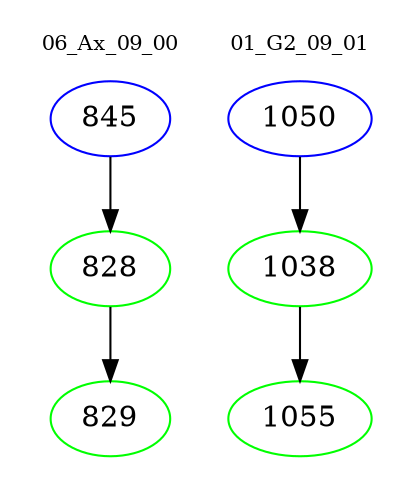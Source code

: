 digraph{
subgraph cluster_0 {
color = white
label = "06_Ax_09_00";
fontsize=10;
T0_845 [label="845", color="blue"]
T0_845 -> T0_828 [color="black"]
T0_828 [label="828", color="green"]
T0_828 -> T0_829 [color="black"]
T0_829 [label="829", color="green"]
}
subgraph cluster_1 {
color = white
label = "01_G2_09_01";
fontsize=10;
T1_1050 [label="1050", color="blue"]
T1_1050 -> T1_1038 [color="black"]
T1_1038 [label="1038", color="green"]
T1_1038 -> T1_1055 [color="black"]
T1_1055 [label="1055", color="green"]
}
}
